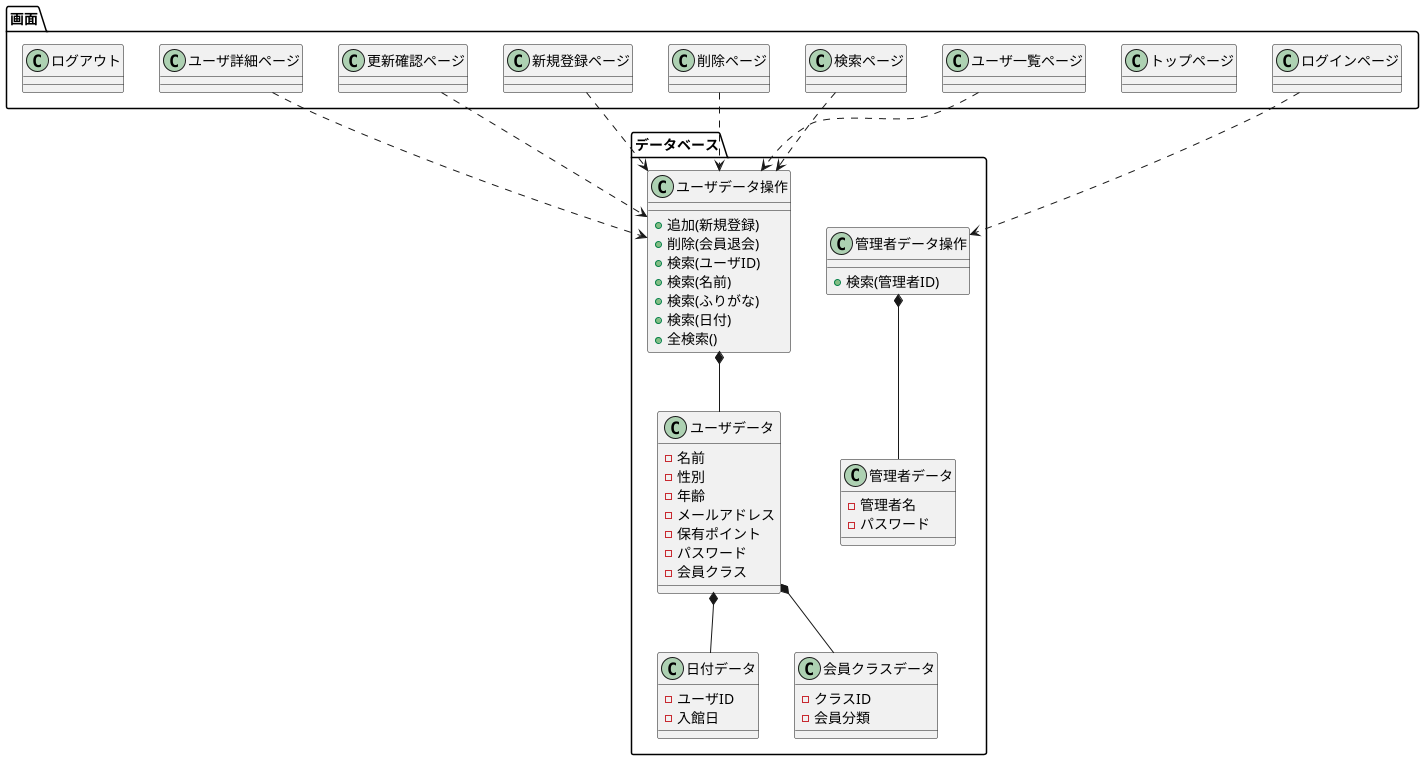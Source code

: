 @startuml
package 画面{
	class ログインページ{

	}
	class トップページ{

	}
	class ユーザ一覧ページ{

	}
	class 検索ページ{

	}
	class 削除ページ{

	}
	class 新規登録ページ{

	}
	class 更新確認ページ{

	}
	class ユーザ詳細ページ{

	}
	class ログアウト{

	}


}

package データベース{
	class ユーザデータ操作{
		+追加(新規登録)
		+削除(会員退会)
		+検索(ユーザID)
		+検索(名前)
		+検索(ふりがな)
		+検索(日付)
		+全検索()
	}
	class ユーザデータ{
		-名前
		-性別
		-年齢
		-メールアドレス
		-保有ポイント
		-パスワード
		-会員クラス
	}
	class 管理者データ{
		-管理者名
		-パスワード
	}
	class 管理者データ操作{

		+検索(管理者ID)

	}
	class 日付データ{
		-ユーザID
		-入館日

	}
	class 会員クラスデータ{
		-クラスID
		-会員分類

	}

}


ログインページ ..> 管理者データ操作

ユーザ一覧ページ ..> ユーザデータ操作
新規登録ページ ..> ユーザデータ操作
更新確認ページ ..> ユーザデータ操作
削除ページ ..> ユーザデータ操作
検索ページ ..> ユーザデータ操作
ユーザ詳細ページ ..>ユーザデータ操作
ユーザデータ操作 *--  ユーザデータ
管理者データ操作 *--  管理者データ
ユーザデータ *-- 日付データ
ユーザデータ *-- 会員クラスデータ

@enduml